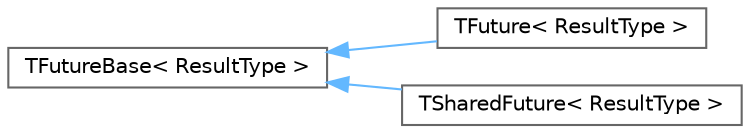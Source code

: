 digraph "Graphical Class Hierarchy"
{
 // INTERACTIVE_SVG=YES
 // LATEX_PDF_SIZE
  bgcolor="transparent";
  edge [fontname=Helvetica,fontsize=10,labelfontname=Helvetica,labelfontsize=10];
  node [fontname=Helvetica,fontsize=10,shape=box,height=0.2,width=0.4];
  rankdir="LR";
  Node0 [id="Node000000",label="TFutureBase\< ResultType \>",height=0.2,width=0.4,color="grey40", fillcolor="white", style="filled",URL="$d1/d71/classTFutureBase.html",tooltip="Abstract base template for futures and shared futures."];
  Node0 -> Node1 [id="edge6339_Node000000_Node000001",dir="back",color="steelblue1",style="solid",tooltip=" "];
  Node1 [id="Node000001",label="TFuture\< ResultType \>",height=0.2,width=0.4,color="grey40", fillcolor="white", style="filled",URL="$df/d43/classTFuture.html",tooltip="Template for unshared futures."];
  Node0 -> Node2 [id="edge6340_Node000000_Node000002",dir="back",color="steelblue1",style="solid",tooltip=" "];
  Node2 [id="Node000002",label="TSharedFuture\< ResultType \>",height=0.2,width=0.4,color="grey40", fillcolor="white", style="filled",URL="$d0/d35/classTSharedFuture.html",tooltip="Template for shared futures."];
}
